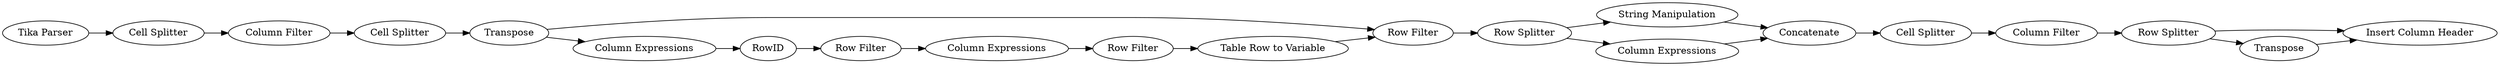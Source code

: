 digraph {
	2 [label="Tika Parser"]
	3 [label="Cell Splitter"]
	4 [label="Column Filter"]
	5 [label="Cell Splitter"]
	6 [label=Transpose]
	7 [label="Row Filter"]
	8 [label="Cell Splitter"]
	9 [label="String Manipulation"]
	10 [label="Row Splitter"]
	11 [label=Concatenate]
	13 [label="Column Expressions"]
	14 [label="Column Filter"]
	26 [label="Row Splitter"]
	563 [label="Insert Column Header"]
	565 [label=Transpose]
	567 [label="Column Expressions"]
	568 [label="Row Filter"]
	569 [label=RowID]
	570 [label="Column Expressions"]
	571 [label="Row Filter"]
	572 [label="Table Row to Variable"]
	567 -> 569
	568 -> 570
	569 -> 568
	570 -> 571
	571 -> 572
	2 -> 3
	3 -> 4
	4 -> 5
	5 -> 6
	6 -> 7
	6 -> 567
	7 -> 10
	8 -> 14
	9 -> 11
	10 -> 9
	10 -> 13
	11 -> 8
	13 -> 11
	14 -> 26
	26 -> 563
	26 -> 565
	565 -> 563
	572 -> 7
	rankdir=LR
}
